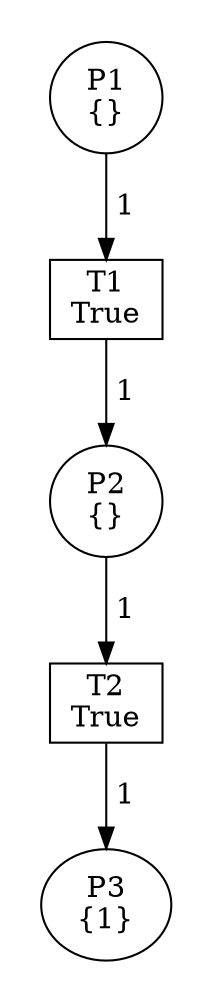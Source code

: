 digraph {
  node [label="N", fillcolor="#FFFFFF", fontcolor="#000000", style=filled];
  edge [style="solid"];
  graph [splines="true", overlap="false"];
  subgraph cluster_2757726893456 {
    graph [
      style="invis"
    ];
    node_0
      [
        shape="ellipse"
        label="P1\n{}"
        tooltip="P1"
        id="node_0"
      ];
    node_1
      [
        shape="ellipse"
        label="P2\n{}"
        tooltip="P2"
        id="node_1"
      ];
    node_2
      [
        shape="ellipse"
        label="P3\n{1}"
        tooltip="P3"
        id="node_2"
      ];
    node_3
      [
        shape="rectangle"
        label="T1\nTrue"
        tooltip="T1"
        id="node_3"
      ];
    node_4
      [
        shape="rectangle"
        label="T2\nTrue"
        tooltip="T2"
        id="node_4"
      ];
    node_0 -> node_3
      [
        arrowhead="normal"
        label=" 1 "
      ];
    node_3 -> node_1
      [
        arrowhead="normal"
        label=" 1 "
      ];
    node_1 -> node_4
      [
        arrowhead="normal"
        label=" 1 "
      ];
    node_4 -> node_2
      [
        arrowhead="normal"
        label=" 1 "
      ];
  }
}